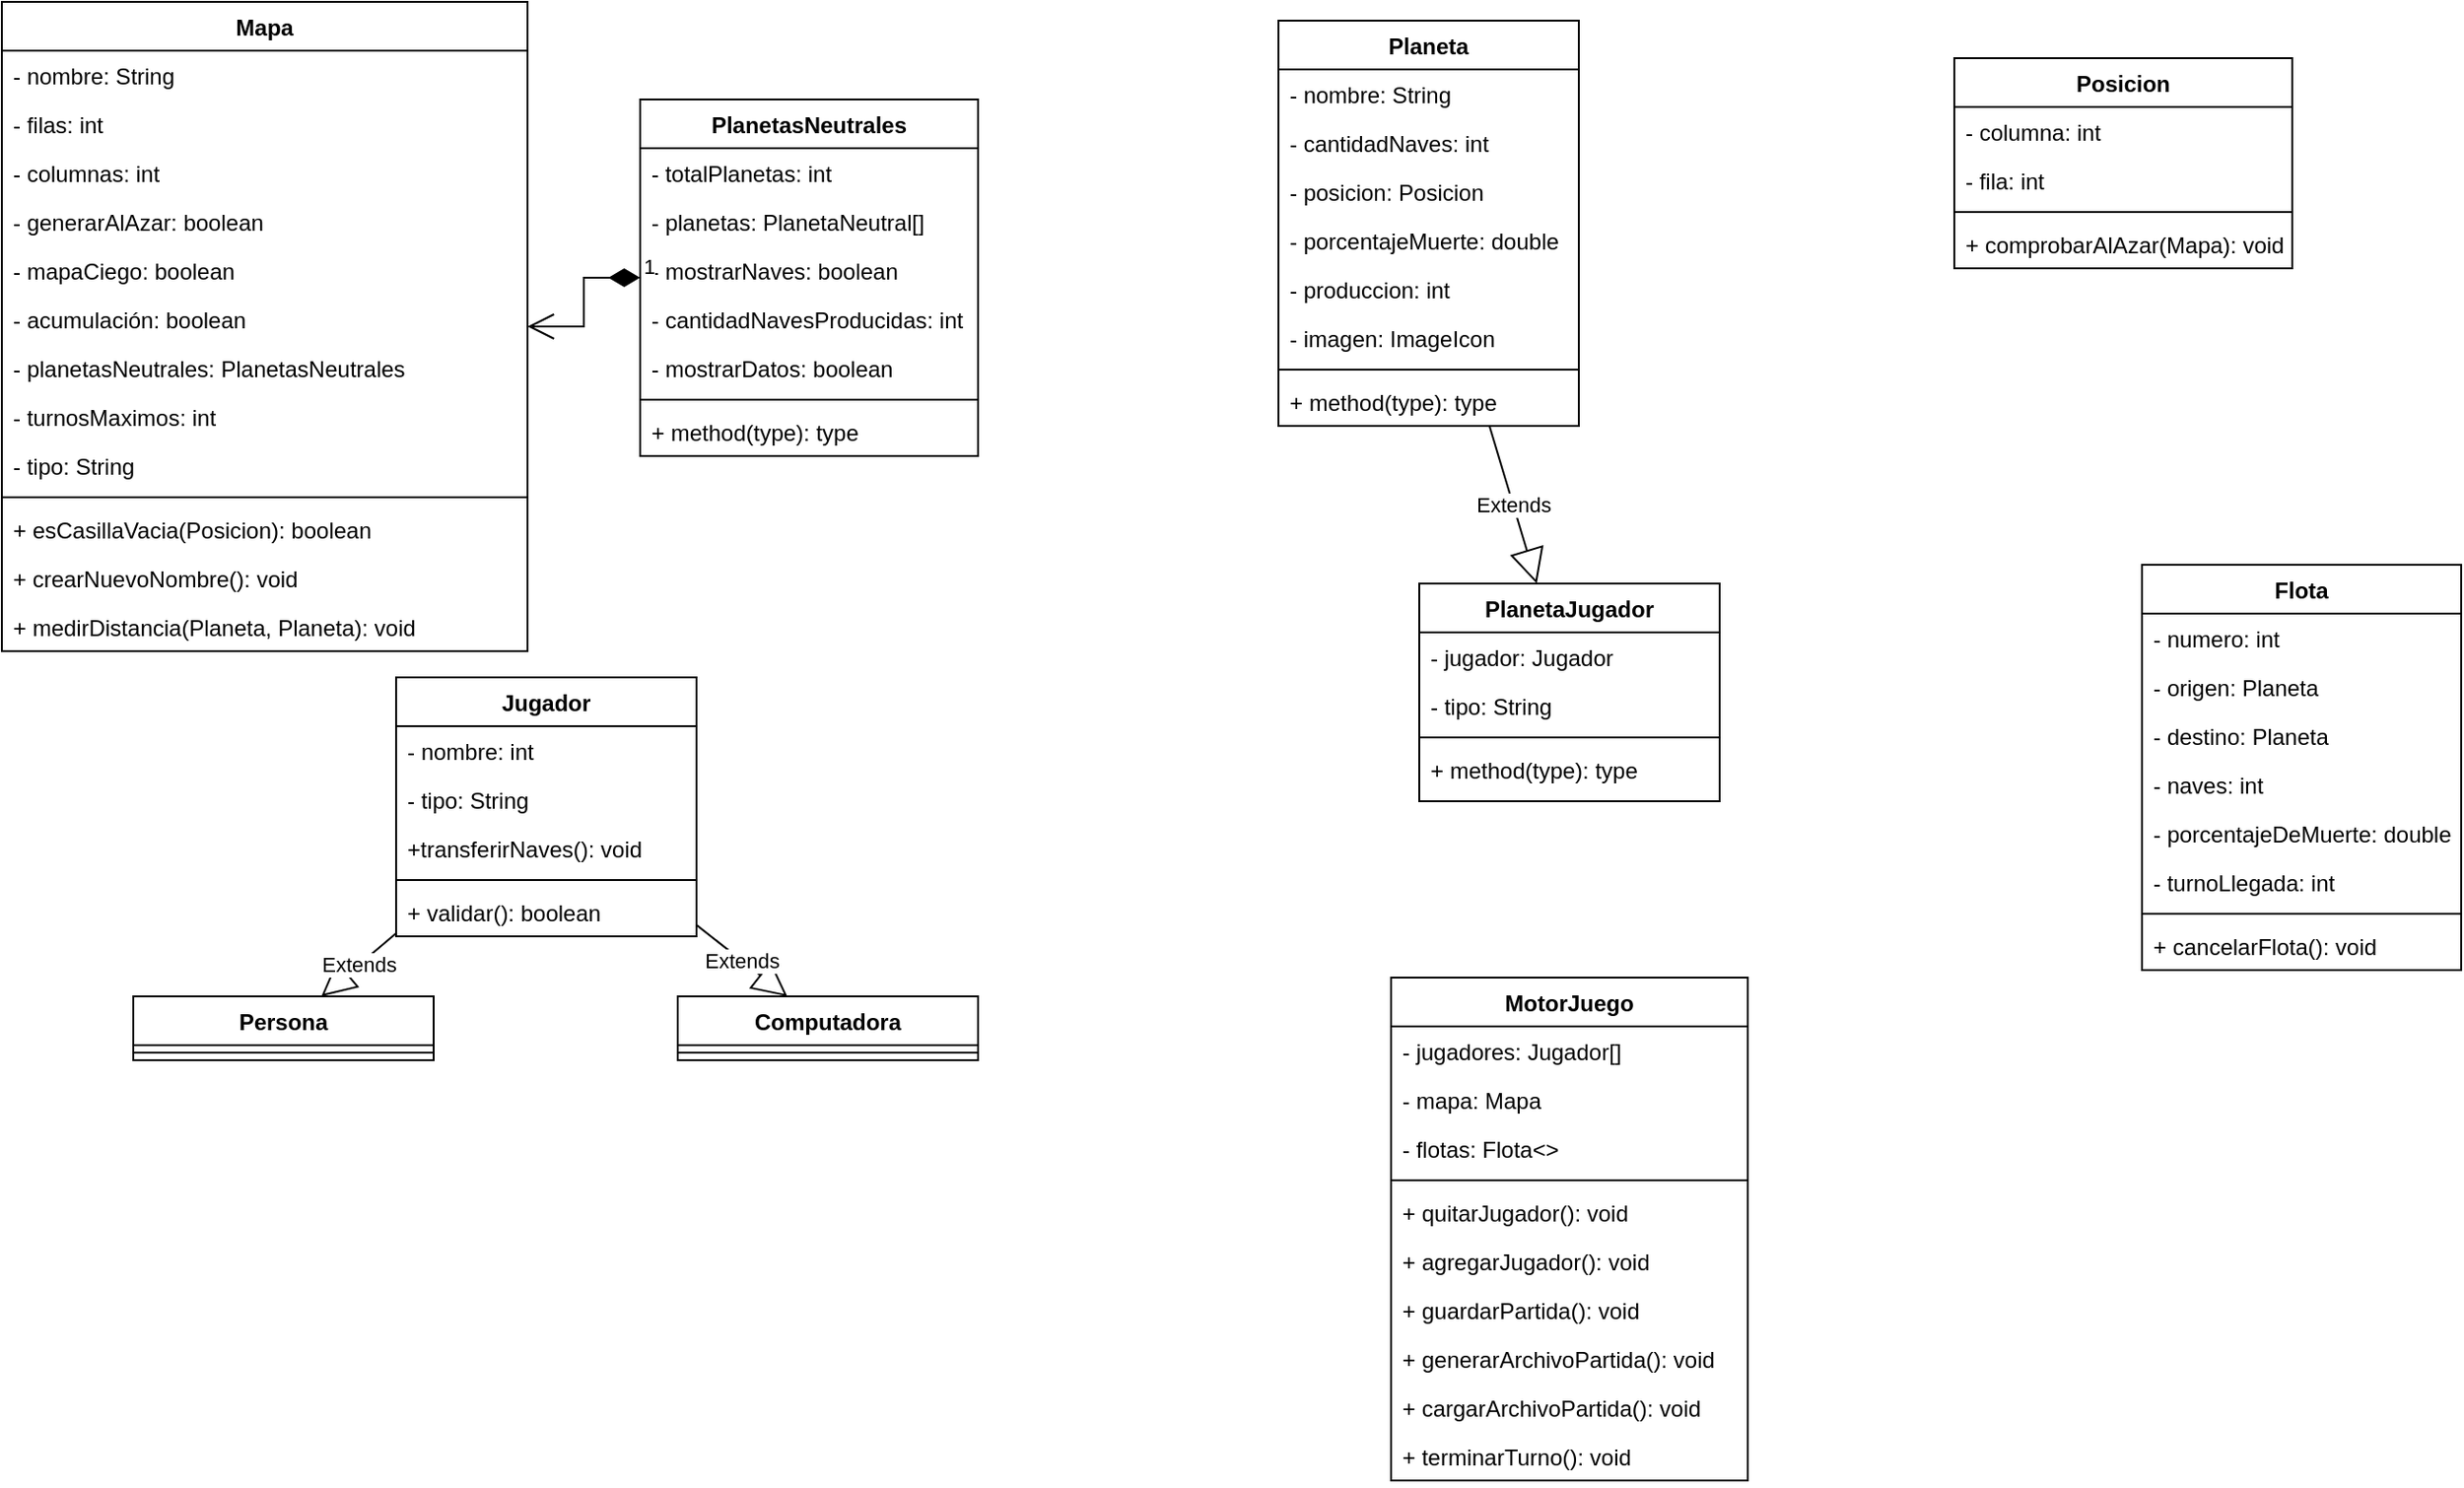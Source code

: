 <mxfile version="18.0.2" type="github">
  <diagram id="A1fgvLnJ-BCLrMDlNNDd" name="Page-1">
    <mxGraphModel dx="894" dy="389" grid="1" gridSize="10" guides="1" tooltips="1" connect="1" arrows="1" fold="1" page="1" pageScale="1" pageWidth="1390" pageHeight="980" math="0" shadow="0">
      <root>
        <mxCell id="0" />
        <mxCell id="1" parent="0" />
        <mxCell id="dQ19adUMUCNx_IdPFrui-1" value="Mapa" style="swimlane;fontStyle=1;align=center;verticalAlign=top;childLayout=stackLayout;horizontal=1;startSize=26;horizontalStack=0;resizeParent=1;resizeParentMax=0;resizeLast=0;collapsible=1;marginBottom=0;" parent="1" vertex="1">
          <mxGeometry x="30" y="30" width="280" height="346" as="geometry" />
        </mxCell>
        <mxCell id="dQ19adUMUCNx_IdPFrui-2" value="- nombre: String" style="text;strokeColor=none;fillColor=none;align=left;verticalAlign=top;spacingLeft=4;spacingRight=4;overflow=hidden;rotatable=0;points=[[0,0.5],[1,0.5]];portConstraint=eastwest;" parent="dQ19adUMUCNx_IdPFrui-1" vertex="1">
          <mxGeometry y="26" width="280" height="26" as="geometry" />
        </mxCell>
        <mxCell id="dQ19adUMUCNx_IdPFrui-5" value="- filas: int" style="text;strokeColor=none;fillColor=none;align=left;verticalAlign=top;spacingLeft=4;spacingRight=4;overflow=hidden;rotatable=0;points=[[0,0.5],[1,0.5]];portConstraint=eastwest;" parent="dQ19adUMUCNx_IdPFrui-1" vertex="1">
          <mxGeometry y="52" width="280" height="26" as="geometry" />
        </mxCell>
        <mxCell id="dQ19adUMUCNx_IdPFrui-6" value="- columnas: int" style="text;strokeColor=none;fillColor=none;align=left;verticalAlign=top;spacingLeft=4;spacingRight=4;overflow=hidden;rotatable=0;points=[[0,0.5],[1,0.5]];portConstraint=eastwest;" parent="dQ19adUMUCNx_IdPFrui-1" vertex="1">
          <mxGeometry y="78" width="280" height="26" as="geometry" />
        </mxCell>
        <mxCell id="dQ19adUMUCNx_IdPFrui-7" value="- generarAlAzar: boolean" style="text;strokeColor=none;fillColor=none;align=left;verticalAlign=top;spacingLeft=4;spacingRight=4;overflow=hidden;rotatable=0;points=[[0,0.5],[1,0.5]];portConstraint=eastwest;" parent="dQ19adUMUCNx_IdPFrui-1" vertex="1">
          <mxGeometry y="104" width="280" height="26" as="geometry" />
        </mxCell>
        <mxCell id="dQ19adUMUCNx_IdPFrui-8" value="- mapaCiego: boolean" style="text;strokeColor=none;fillColor=none;align=left;verticalAlign=top;spacingLeft=4;spacingRight=4;overflow=hidden;rotatable=0;points=[[0,0.5],[1,0.5]];portConstraint=eastwest;" parent="dQ19adUMUCNx_IdPFrui-1" vertex="1">
          <mxGeometry y="130" width="280" height="26" as="geometry" />
        </mxCell>
        <mxCell id="dQ19adUMUCNx_IdPFrui-9" value="- acumulación: boolean" style="text;strokeColor=none;fillColor=none;align=left;verticalAlign=top;spacingLeft=4;spacingRight=4;overflow=hidden;rotatable=0;points=[[0,0.5],[1,0.5]];portConstraint=eastwest;" parent="dQ19adUMUCNx_IdPFrui-1" vertex="1">
          <mxGeometry y="156" width="280" height="26" as="geometry" />
        </mxCell>
        <mxCell id="dQ19adUMUCNx_IdPFrui-21" value="- planetasNeutrales: PlanetasNeutrales" style="text;strokeColor=none;fillColor=none;align=left;verticalAlign=top;spacingLeft=4;spacingRight=4;overflow=hidden;rotatable=0;points=[[0,0.5],[1,0.5]];portConstraint=eastwest;" parent="dQ19adUMUCNx_IdPFrui-1" vertex="1">
          <mxGeometry y="182" width="280" height="26" as="geometry" />
        </mxCell>
        <mxCell id="dQ19adUMUCNx_IdPFrui-22" value="- turnosMaximos: int" style="text;strokeColor=none;fillColor=none;align=left;verticalAlign=top;spacingLeft=4;spacingRight=4;overflow=hidden;rotatable=0;points=[[0,0.5],[1,0.5]];portConstraint=eastwest;" parent="dQ19adUMUCNx_IdPFrui-1" vertex="1">
          <mxGeometry y="208" width="280" height="26" as="geometry" />
        </mxCell>
        <mxCell id="dQ19adUMUCNx_IdPFrui-23" value="- tipo: String" style="text;strokeColor=none;fillColor=none;align=left;verticalAlign=top;spacingLeft=4;spacingRight=4;overflow=hidden;rotatable=0;points=[[0,0.5],[1,0.5]];portConstraint=eastwest;" parent="dQ19adUMUCNx_IdPFrui-1" vertex="1">
          <mxGeometry y="234" width="280" height="26" as="geometry" />
        </mxCell>
        <mxCell id="dQ19adUMUCNx_IdPFrui-3" value="" style="line;strokeWidth=1;fillColor=none;align=left;verticalAlign=middle;spacingTop=-1;spacingLeft=3;spacingRight=3;rotatable=0;labelPosition=right;points=[];portConstraint=eastwest;" parent="dQ19adUMUCNx_IdPFrui-1" vertex="1">
          <mxGeometry y="260" width="280" height="8" as="geometry" />
        </mxCell>
        <mxCell id="yQkNkGCC4XKF3FFboB3K-19" value="+ esCasillaVacia(Posicion): boolean" style="text;strokeColor=none;fillColor=none;align=left;verticalAlign=top;spacingLeft=4;spacingRight=4;overflow=hidden;rotatable=0;points=[[0,0.5],[1,0.5]];portConstraint=eastwest;" parent="dQ19adUMUCNx_IdPFrui-1" vertex="1">
          <mxGeometry y="268" width="280" height="26" as="geometry" />
        </mxCell>
        <mxCell id="yQkNkGCC4XKF3FFboB3K-26" value="+ crearNuevoNombre(): void" style="text;strokeColor=none;fillColor=none;align=left;verticalAlign=top;spacingLeft=4;spacingRight=4;overflow=hidden;rotatable=0;points=[[0,0.5],[1,0.5]];portConstraint=eastwest;" parent="dQ19adUMUCNx_IdPFrui-1" vertex="1">
          <mxGeometry y="294" width="280" height="26" as="geometry" />
        </mxCell>
        <mxCell id="dQ19adUMUCNx_IdPFrui-4" value="+ medirDistancia(Planeta, Planeta): void" style="text;strokeColor=none;fillColor=none;align=left;verticalAlign=top;spacingLeft=4;spacingRight=4;overflow=hidden;rotatable=0;points=[[0,0.5],[1,0.5]];portConstraint=eastwest;" parent="dQ19adUMUCNx_IdPFrui-1" vertex="1">
          <mxGeometry y="320" width="280" height="26" as="geometry" />
        </mxCell>
        <mxCell id="dQ19adUMUCNx_IdPFrui-15" value="PlanetasNeutrales" style="swimlane;fontStyle=1;align=center;verticalAlign=top;childLayout=stackLayout;horizontal=1;startSize=26;horizontalStack=0;resizeParent=1;resizeParentMax=0;resizeLast=0;collapsible=1;marginBottom=0;" parent="1" vertex="1">
          <mxGeometry x="370" y="82" width="180" height="190" as="geometry" />
        </mxCell>
        <mxCell id="dQ19adUMUCNx_IdPFrui-10" value="- totalPlanetas: int" style="text;strokeColor=none;fillColor=none;align=left;verticalAlign=top;spacingLeft=4;spacingRight=4;overflow=hidden;rotatable=0;points=[[0,0.5],[1,0.5]];portConstraint=eastwest;" parent="dQ19adUMUCNx_IdPFrui-15" vertex="1">
          <mxGeometry y="26" width="180" height="26" as="geometry" />
        </mxCell>
        <mxCell id="dQ19adUMUCNx_IdPFrui-11" value="- planetas: PlanetaNeutral[]" style="text;strokeColor=none;fillColor=none;align=left;verticalAlign=top;spacingLeft=4;spacingRight=4;overflow=hidden;rotatable=0;points=[[0,0.5],[1,0.5]];portConstraint=eastwest;" parent="dQ19adUMUCNx_IdPFrui-15" vertex="1">
          <mxGeometry y="52" width="180" height="26" as="geometry" />
        </mxCell>
        <mxCell id="dQ19adUMUCNx_IdPFrui-12" value="- mostrarNaves: boolean" style="text;strokeColor=none;fillColor=none;align=left;verticalAlign=top;spacingLeft=4;spacingRight=4;overflow=hidden;rotatable=0;points=[[0,0.5],[1,0.5]];portConstraint=eastwest;" parent="dQ19adUMUCNx_IdPFrui-15" vertex="1">
          <mxGeometry y="78" width="180" height="26" as="geometry" />
        </mxCell>
        <mxCell id="dQ19adUMUCNx_IdPFrui-14" value="- cantidadNavesProducidas: int" style="text;strokeColor=none;fillColor=none;align=left;verticalAlign=top;spacingLeft=4;spacingRight=4;overflow=hidden;rotatable=0;points=[[0,0.5],[1,0.5]];portConstraint=eastwest;" parent="dQ19adUMUCNx_IdPFrui-15" vertex="1">
          <mxGeometry y="104" width="180" height="26" as="geometry" />
        </mxCell>
        <mxCell id="dQ19adUMUCNx_IdPFrui-13" value="- mostrarDatos: boolean" style="text;strokeColor=none;fillColor=none;align=left;verticalAlign=top;spacingLeft=4;spacingRight=4;overflow=hidden;rotatable=0;points=[[0,0.5],[1,0.5]];portConstraint=eastwest;" parent="dQ19adUMUCNx_IdPFrui-15" vertex="1">
          <mxGeometry y="130" width="180" height="26" as="geometry" />
        </mxCell>
        <mxCell id="dQ19adUMUCNx_IdPFrui-17" value="" style="line;strokeWidth=1;fillColor=none;align=left;verticalAlign=middle;spacingTop=-1;spacingLeft=3;spacingRight=3;rotatable=0;labelPosition=right;points=[];portConstraint=eastwest;" parent="dQ19adUMUCNx_IdPFrui-15" vertex="1">
          <mxGeometry y="156" width="180" height="8" as="geometry" />
        </mxCell>
        <mxCell id="dQ19adUMUCNx_IdPFrui-18" value="+ method(type): type" style="text;strokeColor=none;fillColor=none;align=left;verticalAlign=top;spacingLeft=4;spacingRight=4;overflow=hidden;rotatable=0;points=[[0,0.5],[1,0.5]];portConstraint=eastwest;" parent="dQ19adUMUCNx_IdPFrui-15" vertex="1">
          <mxGeometry y="164" width="180" height="26" as="geometry" />
        </mxCell>
        <mxCell id="dQ19adUMUCNx_IdPFrui-24" value="1" style="endArrow=open;html=1;endSize=12;startArrow=diamondThin;startSize=14;startFill=1;edgeStyle=orthogonalEdgeStyle;align=left;verticalAlign=bottom;rounded=0;" parent="1" source="dQ19adUMUCNx_IdPFrui-15" target="dQ19adUMUCNx_IdPFrui-1" edge="1">
          <mxGeometry x="-1" y="3" relative="1" as="geometry">
            <mxPoint x="360" y="120" as="sourcePoint" />
            <mxPoint x="370" y="230" as="targetPoint" />
          </mxGeometry>
        </mxCell>
        <mxCell id="dQ19adUMUCNx_IdPFrui-25" value="Jugador" style="swimlane;fontStyle=1;align=center;verticalAlign=top;childLayout=stackLayout;horizontal=1;startSize=26;horizontalStack=0;resizeParent=1;resizeParentMax=0;resizeLast=0;collapsible=1;marginBottom=0;" parent="1" vertex="1">
          <mxGeometry x="240" y="390" width="160" height="138" as="geometry" />
        </mxCell>
        <mxCell id="dQ19adUMUCNx_IdPFrui-26" value="- nombre: int" style="text;strokeColor=none;fillColor=none;align=left;verticalAlign=top;spacingLeft=4;spacingRight=4;overflow=hidden;rotatable=0;points=[[0,0.5],[1,0.5]];portConstraint=eastwest;" parent="dQ19adUMUCNx_IdPFrui-25" vertex="1">
          <mxGeometry y="26" width="160" height="26" as="geometry" />
        </mxCell>
        <mxCell id="yQkNkGCC4XKF3FFboB3K-20" value="- tipo: String" style="text;strokeColor=none;fillColor=none;align=left;verticalAlign=top;spacingLeft=4;spacingRight=4;overflow=hidden;rotatable=0;points=[[0,0.5],[1,0.5]];portConstraint=eastwest;" parent="dQ19adUMUCNx_IdPFrui-25" vertex="1">
          <mxGeometry y="52" width="160" height="26" as="geometry" />
        </mxCell>
        <mxCell id="yQkNkGCC4XKF3FFboB3K-42" value="+transferirNaves(): void" style="text;strokeColor=none;fillColor=none;align=left;verticalAlign=top;spacingLeft=4;spacingRight=4;overflow=hidden;rotatable=0;points=[[0,0.5],[1,0.5]];portConstraint=eastwest;" parent="dQ19adUMUCNx_IdPFrui-25" vertex="1">
          <mxGeometry y="78" width="160" height="26" as="geometry" />
        </mxCell>
        <mxCell id="dQ19adUMUCNx_IdPFrui-27" value="" style="line;strokeWidth=1;fillColor=none;align=left;verticalAlign=middle;spacingTop=-1;spacingLeft=3;spacingRight=3;rotatable=0;labelPosition=right;points=[];portConstraint=eastwest;" parent="dQ19adUMUCNx_IdPFrui-25" vertex="1">
          <mxGeometry y="104" width="160" height="8" as="geometry" />
        </mxCell>
        <mxCell id="dQ19adUMUCNx_IdPFrui-28" value="+ validar(): boolean" style="text;strokeColor=none;fillColor=none;align=left;verticalAlign=top;spacingLeft=4;spacingRight=4;overflow=hidden;rotatable=0;points=[[0,0.5],[1,0.5]];portConstraint=eastwest;" parent="dQ19adUMUCNx_IdPFrui-25" vertex="1">
          <mxGeometry y="112" width="160" height="26" as="geometry" />
        </mxCell>
        <mxCell id="dQ19adUMUCNx_IdPFrui-29" value="PlanetaJugador" style="swimlane;fontStyle=1;align=center;verticalAlign=top;childLayout=stackLayout;horizontal=1;startSize=26;horizontalStack=0;resizeParent=1;resizeParentMax=0;resizeLast=0;collapsible=1;marginBottom=0;" parent="1" vertex="1">
          <mxGeometry x="785" y="340" width="160" height="116" as="geometry" />
        </mxCell>
        <mxCell id="dQ19adUMUCNx_IdPFrui-44" value="- jugador: Jugador" style="text;strokeColor=none;fillColor=none;align=left;verticalAlign=top;spacingLeft=4;spacingRight=4;overflow=hidden;rotatable=0;points=[[0,0.5],[1,0.5]];portConstraint=eastwest;" parent="dQ19adUMUCNx_IdPFrui-29" vertex="1">
          <mxGeometry y="26" width="160" height="26" as="geometry" />
        </mxCell>
        <mxCell id="dQ19adUMUCNx_IdPFrui-46" value="- tipo: String" style="text;strokeColor=none;fillColor=none;align=left;verticalAlign=top;spacingLeft=4;spacingRight=4;overflow=hidden;rotatable=0;points=[[0,0.5],[1,0.5]];portConstraint=eastwest;" parent="dQ19adUMUCNx_IdPFrui-29" vertex="1">
          <mxGeometry y="52" width="160" height="26" as="geometry" />
        </mxCell>
        <mxCell id="dQ19adUMUCNx_IdPFrui-31" value="" style="line;strokeWidth=1;fillColor=none;align=left;verticalAlign=middle;spacingTop=-1;spacingLeft=3;spacingRight=3;rotatable=0;labelPosition=right;points=[];portConstraint=eastwest;" parent="dQ19adUMUCNx_IdPFrui-29" vertex="1">
          <mxGeometry y="78" width="160" height="8" as="geometry" />
        </mxCell>
        <mxCell id="dQ19adUMUCNx_IdPFrui-32" value="+ method(type): type" style="text;strokeColor=none;fillColor=none;align=left;verticalAlign=top;spacingLeft=4;spacingRight=4;overflow=hidden;rotatable=0;points=[[0,0.5],[1,0.5]];portConstraint=eastwest;" parent="dQ19adUMUCNx_IdPFrui-29" vertex="1">
          <mxGeometry y="86" width="160" height="30" as="geometry" />
        </mxCell>
        <mxCell id="dQ19adUMUCNx_IdPFrui-37" value="Posicion" style="swimlane;fontStyle=1;align=center;verticalAlign=top;childLayout=stackLayout;horizontal=1;startSize=26;horizontalStack=0;resizeParent=1;resizeParentMax=0;resizeLast=0;collapsible=1;marginBottom=0;" parent="1" vertex="1">
          <mxGeometry x="1070" y="60" width="180" height="112" as="geometry" />
        </mxCell>
        <mxCell id="dQ19adUMUCNx_IdPFrui-38" value="- columna: int" style="text;strokeColor=none;fillColor=none;align=left;verticalAlign=top;spacingLeft=4;spacingRight=4;overflow=hidden;rotatable=0;points=[[0,0.5],[1,0.5]];portConstraint=eastwest;" parent="dQ19adUMUCNx_IdPFrui-37" vertex="1">
          <mxGeometry y="26" width="180" height="26" as="geometry" />
        </mxCell>
        <mxCell id="dQ19adUMUCNx_IdPFrui-41" value="- fila: int" style="text;strokeColor=none;fillColor=none;align=left;verticalAlign=top;spacingLeft=4;spacingRight=4;overflow=hidden;rotatable=0;points=[[0,0.5],[1,0.5]];portConstraint=eastwest;" parent="dQ19adUMUCNx_IdPFrui-37" vertex="1">
          <mxGeometry y="52" width="180" height="26" as="geometry" />
        </mxCell>
        <mxCell id="dQ19adUMUCNx_IdPFrui-39" value="" style="line;strokeWidth=1;fillColor=none;align=left;verticalAlign=middle;spacingTop=-1;spacingLeft=3;spacingRight=3;rotatable=0;labelPosition=right;points=[];portConstraint=eastwest;" parent="dQ19adUMUCNx_IdPFrui-37" vertex="1">
          <mxGeometry y="78" width="180" height="8" as="geometry" />
        </mxCell>
        <mxCell id="dQ19adUMUCNx_IdPFrui-40" value="+ comprobarAlAzar(Mapa): void" style="text;strokeColor=none;fillColor=none;align=left;verticalAlign=top;spacingLeft=4;spacingRight=4;overflow=hidden;rotatable=0;points=[[0,0.5],[1,0.5]];portConstraint=eastwest;" parent="dQ19adUMUCNx_IdPFrui-37" vertex="1">
          <mxGeometry y="86" width="180" height="26" as="geometry" />
        </mxCell>
        <mxCell id="yQkNkGCC4XKF3FFboB3K-1" value="Computadora" style="swimlane;fontStyle=1;align=center;verticalAlign=top;childLayout=stackLayout;horizontal=1;startSize=26;horizontalStack=0;resizeParent=1;resizeParentMax=0;resizeLast=0;collapsible=1;marginBottom=0;" parent="1" vertex="1">
          <mxGeometry x="390" y="560" width="160" height="34" as="geometry" />
        </mxCell>
        <mxCell id="yQkNkGCC4XKF3FFboB3K-3" value="" style="line;strokeWidth=1;fillColor=none;align=left;verticalAlign=middle;spacingTop=-1;spacingLeft=3;spacingRight=3;rotatable=0;labelPosition=right;points=[];portConstraint=eastwest;" parent="yQkNkGCC4XKF3FFboB3K-1" vertex="1">
          <mxGeometry y="26" width="160" height="8" as="geometry" />
        </mxCell>
        <mxCell id="yQkNkGCC4XKF3FFboB3K-7" value="Persona" style="swimlane;fontStyle=1;align=center;verticalAlign=top;childLayout=stackLayout;horizontal=1;startSize=26;horizontalStack=0;resizeParent=1;resizeParentMax=0;resizeLast=0;collapsible=1;marginBottom=0;" parent="1" vertex="1">
          <mxGeometry x="100" y="560" width="160" height="34" as="geometry" />
        </mxCell>
        <mxCell id="yQkNkGCC4XKF3FFboB3K-9" value="" style="line;strokeWidth=1;fillColor=none;align=left;verticalAlign=middle;spacingTop=-1;spacingLeft=3;spacingRight=3;rotatable=0;labelPosition=right;points=[];portConstraint=eastwest;" parent="yQkNkGCC4XKF3FFboB3K-7" vertex="1">
          <mxGeometry y="26" width="160" height="8" as="geometry" />
        </mxCell>
        <mxCell id="yQkNkGCC4XKF3FFboB3K-11" value="Extends" style="endArrow=block;endSize=16;endFill=0;html=1;rounded=0;" parent="1" source="dQ19adUMUCNx_IdPFrui-25" target="yQkNkGCC4XKF3FFboB3K-1" edge="1">
          <mxGeometry width="160" relative="1" as="geometry">
            <mxPoint x="640" y="590" as="sourcePoint" />
            <mxPoint x="800" y="590" as="targetPoint" />
          </mxGeometry>
        </mxCell>
        <mxCell id="yQkNkGCC4XKF3FFboB3K-12" value="Extends" style="endArrow=block;endSize=16;endFill=0;html=1;rounded=0;" parent="1" source="dQ19adUMUCNx_IdPFrui-25" target="yQkNkGCC4XKF3FFboB3K-7" edge="1">
          <mxGeometry width="160" relative="1" as="geometry">
            <mxPoint x="378.059" y="486" as="sourcePoint" />
            <mxPoint x="471.941" y="570" as="targetPoint" />
          </mxGeometry>
        </mxCell>
        <mxCell id="yQkNkGCC4XKF3FFboB3K-13" value="MotorJuego" style="swimlane;fontStyle=1;align=center;verticalAlign=top;childLayout=stackLayout;horizontal=1;startSize=26;horizontalStack=0;resizeParent=1;resizeParentMax=0;resizeLast=0;collapsible=1;marginBottom=0;" parent="1" vertex="1">
          <mxGeometry x="770" y="550" width="190" height="268" as="geometry" />
        </mxCell>
        <mxCell id="yQkNkGCC4XKF3FFboB3K-16" value="- jugadores: Jugador[]" style="text;strokeColor=none;fillColor=none;align=left;verticalAlign=top;spacingLeft=4;spacingRight=4;overflow=hidden;rotatable=0;points=[[0,0.5],[1,0.5]];portConstraint=eastwest;" parent="yQkNkGCC4XKF3FFboB3K-13" vertex="1">
          <mxGeometry y="26" width="190" height="26" as="geometry" />
        </mxCell>
        <mxCell id="yQkNkGCC4XKF3FFboB3K-31" value="- mapa: Mapa" style="text;strokeColor=none;fillColor=none;align=left;verticalAlign=top;spacingLeft=4;spacingRight=4;overflow=hidden;rotatable=0;points=[[0,0.5],[1,0.5]];portConstraint=eastwest;" parent="yQkNkGCC4XKF3FFboB3K-13" vertex="1">
          <mxGeometry y="52" width="190" height="26" as="geometry" />
        </mxCell>
        <mxCell id="yQkNkGCC4XKF3FFboB3K-37" value="- flotas: Flota&lt;&gt;" style="text;strokeColor=none;fillColor=none;align=left;verticalAlign=top;spacingLeft=4;spacingRight=4;overflow=hidden;rotatable=0;points=[[0,0.5],[1,0.5]];portConstraint=eastwest;" parent="yQkNkGCC4XKF3FFboB3K-13" vertex="1">
          <mxGeometry y="78" width="190" height="26" as="geometry" />
        </mxCell>
        <mxCell id="yQkNkGCC4XKF3FFboB3K-15" value="" style="line;strokeWidth=1;fillColor=none;align=left;verticalAlign=middle;spacingTop=-1;spacingLeft=3;spacingRight=3;rotatable=0;labelPosition=right;points=[];portConstraint=eastwest;" parent="yQkNkGCC4XKF3FFboB3K-13" vertex="1">
          <mxGeometry y="104" width="190" height="8" as="geometry" />
        </mxCell>
        <mxCell id="yQkNkGCC4XKF3FFboB3K-17" value="+ quitarJugador(): void" style="text;strokeColor=none;fillColor=none;align=left;verticalAlign=top;spacingLeft=4;spacingRight=4;overflow=hidden;rotatable=0;points=[[0,0.5],[1,0.5]];portConstraint=eastwest;" parent="yQkNkGCC4XKF3FFboB3K-13" vertex="1">
          <mxGeometry y="112" width="190" height="26" as="geometry" />
        </mxCell>
        <mxCell id="yQkNkGCC4XKF3FFboB3K-21" value="+ agregarJugador(): void" style="text;strokeColor=none;fillColor=none;align=left;verticalAlign=top;spacingLeft=4;spacingRight=4;overflow=hidden;rotatable=0;points=[[0,0.5],[1,0.5]];portConstraint=eastwest;" parent="yQkNkGCC4XKF3FFboB3K-13" vertex="1">
          <mxGeometry y="138" width="190" height="26" as="geometry" />
        </mxCell>
        <mxCell id="yQkNkGCC4XKF3FFboB3K-22" value="+ guardarPartida(): void" style="text;strokeColor=none;fillColor=none;align=left;verticalAlign=top;spacingLeft=4;spacingRight=4;overflow=hidden;rotatable=0;points=[[0,0.5],[1,0.5]];portConstraint=eastwest;" parent="yQkNkGCC4XKF3FFboB3K-13" vertex="1">
          <mxGeometry y="164" width="190" height="26" as="geometry" />
        </mxCell>
        <mxCell id="yQkNkGCC4XKF3FFboB3K-23" value="+ generarArchivoPartida(): void" style="text;strokeColor=none;fillColor=none;align=left;verticalAlign=top;spacingLeft=4;spacingRight=4;overflow=hidden;rotatable=0;points=[[0,0.5],[1,0.5]];portConstraint=eastwest;" parent="yQkNkGCC4XKF3FFboB3K-13" vertex="1">
          <mxGeometry y="190" width="190" height="26" as="geometry" />
        </mxCell>
        <mxCell id="yQkNkGCC4XKF3FFboB3K-24" value="+ cargarArchivoPartida(): void" style="text;strokeColor=none;fillColor=none;align=left;verticalAlign=top;spacingLeft=4;spacingRight=4;overflow=hidden;rotatable=0;points=[[0,0.5],[1,0.5]];portConstraint=eastwest;" parent="yQkNkGCC4XKF3FFboB3K-13" vertex="1">
          <mxGeometry y="216" width="190" height="26" as="geometry" />
        </mxCell>
        <mxCell id="yQkNkGCC4XKF3FFboB3K-40" value="+ terminarTurno(): void" style="text;strokeColor=none;fillColor=none;align=left;verticalAlign=top;spacingLeft=4;spacingRight=4;overflow=hidden;rotatable=0;points=[[0,0.5],[1,0.5]];portConstraint=eastwest;" parent="yQkNkGCC4XKF3FFboB3K-13" vertex="1">
          <mxGeometry y="242" width="190" height="26" as="geometry" />
        </mxCell>
        <mxCell id="yQkNkGCC4XKF3FFboB3K-27" value="Flota" style="swimlane;fontStyle=1;align=center;verticalAlign=top;childLayout=stackLayout;horizontal=1;startSize=26;horizontalStack=0;resizeParent=1;resizeParentMax=0;resizeLast=0;collapsible=1;marginBottom=0;" parent="1" vertex="1">
          <mxGeometry x="1170" y="330" width="170" height="216" as="geometry" />
        </mxCell>
        <mxCell id="yQkNkGCC4XKF3FFboB3K-28" value="- numero: int" style="text;strokeColor=none;fillColor=none;align=left;verticalAlign=top;spacingLeft=4;spacingRight=4;overflow=hidden;rotatable=0;points=[[0,0.5],[1,0.5]];portConstraint=eastwest;" parent="yQkNkGCC4XKF3FFboB3K-27" vertex="1">
          <mxGeometry y="26" width="170" height="26" as="geometry" />
        </mxCell>
        <mxCell id="yQkNkGCC4XKF3FFboB3K-32" value="- origen: Planeta" style="text;strokeColor=none;fillColor=none;align=left;verticalAlign=top;spacingLeft=4;spacingRight=4;overflow=hidden;rotatable=0;points=[[0,0.5],[1,0.5]];portConstraint=eastwest;" parent="yQkNkGCC4XKF3FFboB3K-27" vertex="1">
          <mxGeometry y="52" width="170" height="26" as="geometry" />
        </mxCell>
        <mxCell id="yQkNkGCC4XKF3FFboB3K-33" value="- destino: Planeta" style="text;strokeColor=none;fillColor=none;align=left;verticalAlign=top;spacingLeft=4;spacingRight=4;overflow=hidden;rotatable=0;points=[[0,0.5],[1,0.5]];portConstraint=eastwest;" parent="yQkNkGCC4XKF3FFboB3K-27" vertex="1">
          <mxGeometry y="78" width="170" height="26" as="geometry" />
        </mxCell>
        <mxCell id="yQkNkGCC4XKF3FFboB3K-34" value="- naves: int" style="text;strokeColor=none;fillColor=none;align=left;verticalAlign=top;spacingLeft=4;spacingRight=4;overflow=hidden;rotatable=0;points=[[0,0.5],[1,0.5]];portConstraint=eastwest;" parent="yQkNkGCC4XKF3FFboB3K-27" vertex="1">
          <mxGeometry y="104" width="170" height="26" as="geometry" />
        </mxCell>
        <mxCell id="yQkNkGCC4XKF3FFboB3K-35" value="- porcentajeDeMuerte: double" style="text;strokeColor=none;fillColor=none;align=left;verticalAlign=top;spacingLeft=4;spacingRight=4;overflow=hidden;rotatable=0;points=[[0,0.5],[1,0.5]];portConstraint=eastwest;" parent="yQkNkGCC4XKF3FFboB3K-27" vertex="1">
          <mxGeometry y="130" width="170" height="26" as="geometry" />
        </mxCell>
        <mxCell id="yQkNkGCC4XKF3FFboB3K-36" value="- turnoLlegada: int" style="text;strokeColor=none;fillColor=none;align=left;verticalAlign=top;spacingLeft=4;spacingRight=4;overflow=hidden;rotatable=0;points=[[0,0.5],[1,0.5]];portConstraint=eastwest;" parent="yQkNkGCC4XKF3FFboB3K-27" vertex="1">
          <mxGeometry y="156" width="170" height="26" as="geometry" />
        </mxCell>
        <mxCell id="yQkNkGCC4XKF3FFboB3K-29" value="" style="line;strokeWidth=1;fillColor=none;align=left;verticalAlign=middle;spacingTop=-1;spacingLeft=3;spacingRight=3;rotatable=0;labelPosition=right;points=[];portConstraint=eastwest;" parent="yQkNkGCC4XKF3FFboB3K-27" vertex="1">
          <mxGeometry y="182" width="170" height="8" as="geometry" />
        </mxCell>
        <mxCell id="yQkNkGCC4XKF3FFboB3K-39" value="+ cancelarFlota(): void" style="text;strokeColor=none;fillColor=none;align=left;verticalAlign=top;spacingLeft=4;spacingRight=4;overflow=hidden;rotatable=0;points=[[0,0.5],[1,0.5]];portConstraint=eastwest;" parent="yQkNkGCC4XKF3FFboB3K-27" vertex="1">
          <mxGeometry y="190" width="170" height="26" as="geometry" />
        </mxCell>
        <mxCell id="4PQP_hGHHOJ2k4zjriyQ-1" value="Planeta" style="swimlane;fontStyle=1;align=center;verticalAlign=top;childLayout=stackLayout;horizontal=1;startSize=26;horizontalStack=0;resizeParent=1;resizeParentMax=0;resizeLast=0;collapsible=1;marginBottom=0;" vertex="1" parent="1">
          <mxGeometry x="710" y="40" width="160" height="216" as="geometry" />
        </mxCell>
        <mxCell id="dQ19adUMUCNx_IdPFrui-30" value="- nombre: String" style="text;strokeColor=none;fillColor=none;align=left;verticalAlign=top;spacingLeft=4;spacingRight=4;overflow=hidden;rotatable=0;points=[[0,0.5],[1,0.5]];portConstraint=eastwest;" parent="4PQP_hGHHOJ2k4zjriyQ-1" vertex="1">
          <mxGeometry y="26" width="160" height="26" as="geometry" />
        </mxCell>
        <mxCell id="dQ19adUMUCNx_IdPFrui-33" value="- cantidadNaves: int" style="text;strokeColor=none;fillColor=none;align=left;verticalAlign=top;spacingLeft=4;spacingRight=4;overflow=hidden;rotatable=0;points=[[0,0.5],[1,0.5]];portConstraint=eastwest;" parent="4PQP_hGHHOJ2k4zjriyQ-1" vertex="1">
          <mxGeometry y="52" width="160" height="26" as="geometry" />
        </mxCell>
        <mxCell id="dQ19adUMUCNx_IdPFrui-36" value="- posicion: Posicion" style="text;strokeColor=none;fillColor=none;align=left;verticalAlign=top;spacingLeft=4;spacingRight=4;overflow=hidden;rotatable=0;points=[[0,0.5],[1,0.5]];portConstraint=eastwest;" parent="4PQP_hGHHOJ2k4zjriyQ-1" vertex="1">
          <mxGeometry y="78" width="160" height="26" as="geometry" />
        </mxCell>
        <mxCell id="dQ19adUMUCNx_IdPFrui-35" value="- porcentajeMuerte: double" style="text;strokeColor=none;fillColor=none;align=left;verticalAlign=top;spacingLeft=4;spacingRight=4;overflow=hidden;rotatable=0;points=[[0,0.5],[1,0.5]];portConstraint=eastwest;" parent="4PQP_hGHHOJ2k4zjriyQ-1" vertex="1">
          <mxGeometry y="104" width="160" height="26" as="geometry" />
        </mxCell>
        <mxCell id="dQ19adUMUCNx_IdPFrui-34" value="- produccion: int" style="text;strokeColor=none;fillColor=none;align=left;verticalAlign=top;spacingLeft=4;spacingRight=4;overflow=hidden;rotatable=0;points=[[0,0.5],[1,0.5]];portConstraint=eastwest;" parent="4PQP_hGHHOJ2k4zjriyQ-1" vertex="1">
          <mxGeometry y="130" width="160" height="26" as="geometry" />
        </mxCell>
        <mxCell id="4PQP_hGHHOJ2k4zjriyQ-5" value="- imagen: ImageIcon" style="text;strokeColor=none;fillColor=none;align=left;verticalAlign=top;spacingLeft=4;spacingRight=4;overflow=hidden;rotatable=0;points=[[0,0.5],[1,0.5]];portConstraint=eastwest;" vertex="1" parent="4PQP_hGHHOJ2k4zjriyQ-1">
          <mxGeometry y="156" width="160" height="26" as="geometry" />
        </mxCell>
        <mxCell id="4PQP_hGHHOJ2k4zjriyQ-3" value="" style="line;strokeWidth=1;fillColor=none;align=left;verticalAlign=middle;spacingTop=-1;spacingLeft=3;spacingRight=3;rotatable=0;labelPosition=right;points=[];portConstraint=eastwest;" vertex="1" parent="4PQP_hGHHOJ2k4zjriyQ-1">
          <mxGeometry y="182" width="160" height="8" as="geometry" />
        </mxCell>
        <mxCell id="4PQP_hGHHOJ2k4zjriyQ-4" value="+ method(type): type" style="text;strokeColor=none;fillColor=none;align=left;verticalAlign=top;spacingLeft=4;spacingRight=4;overflow=hidden;rotatable=0;points=[[0,0.5],[1,0.5]];portConstraint=eastwest;" vertex="1" parent="4PQP_hGHHOJ2k4zjriyQ-1">
          <mxGeometry y="190" width="160" height="26" as="geometry" />
        </mxCell>
        <mxCell id="4PQP_hGHHOJ2k4zjriyQ-6" value="Extends" style="endArrow=block;endSize=16;endFill=0;html=1;rounded=0;" edge="1" parent="1" source="4PQP_hGHHOJ2k4zjriyQ-1" target="dQ19adUMUCNx_IdPFrui-29">
          <mxGeometry width="160" relative="1" as="geometry">
            <mxPoint x="490" y="210" as="sourcePoint" />
            <mxPoint x="650" y="210" as="targetPoint" />
          </mxGeometry>
        </mxCell>
      </root>
    </mxGraphModel>
  </diagram>
</mxfile>

